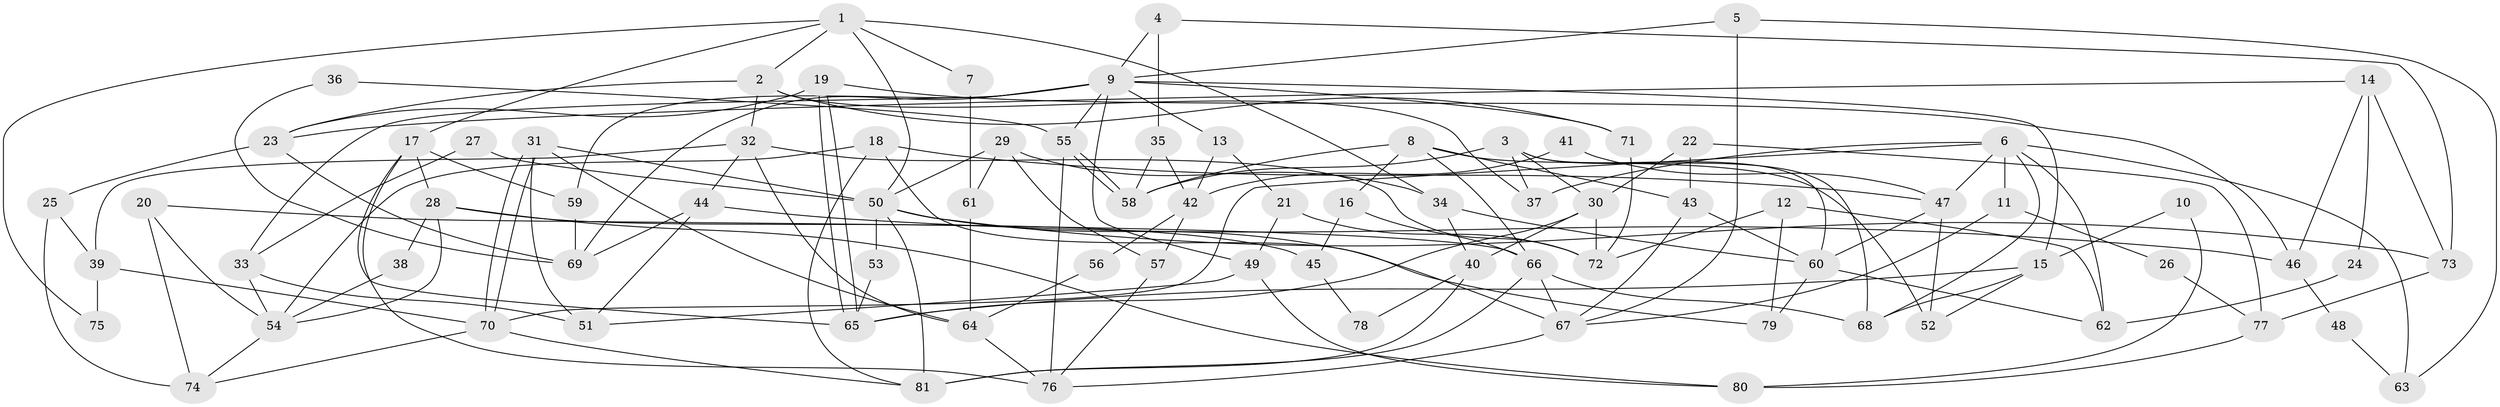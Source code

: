 // coarse degree distribution, {7: 0.25925925925925924, 6: 0.18518518518518517, 8: 0.1111111111111111, 5: 0.14814814814814814, 4: 0.14814814814814814, 3: 0.037037037037037035, 10: 0.037037037037037035, 11: 0.037037037037037035, 9: 0.037037037037037035}
// Generated by graph-tools (version 1.1) at 2025/37/03/04/25 23:37:01]
// undirected, 81 vertices, 162 edges
graph export_dot {
  node [color=gray90,style=filled];
  1;
  2;
  3;
  4;
  5;
  6;
  7;
  8;
  9;
  10;
  11;
  12;
  13;
  14;
  15;
  16;
  17;
  18;
  19;
  20;
  21;
  22;
  23;
  24;
  25;
  26;
  27;
  28;
  29;
  30;
  31;
  32;
  33;
  34;
  35;
  36;
  37;
  38;
  39;
  40;
  41;
  42;
  43;
  44;
  45;
  46;
  47;
  48;
  49;
  50;
  51;
  52;
  53;
  54;
  55;
  56;
  57;
  58;
  59;
  60;
  61;
  62;
  63;
  64;
  65;
  66;
  67;
  68;
  69;
  70;
  71;
  72;
  73;
  74;
  75;
  76;
  77;
  78;
  79;
  80;
  81;
  1 -- 2;
  1 -- 17;
  1 -- 7;
  1 -- 34;
  1 -- 50;
  1 -- 75;
  2 -- 71;
  2 -- 37;
  2 -- 23;
  2 -- 32;
  3 -- 30;
  3 -- 60;
  3 -- 37;
  3 -- 58;
  3 -- 68;
  4 -- 73;
  4 -- 9;
  4 -- 35;
  5 -- 67;
  5 -- 9;
  5 -- 63;
  6 -- 68;
  6 -- 70;
  6 -- 11;
  6 -- 37;
  6 -- 47;
  6 -- 62;
  6 -- 63;
  7 -- 61;
  8 -- 58;
  8 -- 66;
  8 -- 16;
  8 -- 43;
  8 -- 52;
  9 -- 55;
  9 -- 33;
  9 -- 13;
  9 -- 15;
  9 -- 49;
  9 -- 59;
  9 -- 69;
  9 -- 71;
  10 -- 80;
  10 -- 15;
  11 -- 67;
  11 -- 26;
  12 -- 79;
  12 -- 62;
  12 -- 72;
  13 -- 21;
  13 -- 42;
  14 -- 23;
  14 -- 73;
  14 -- 24;
  14 -- 46;
  15 -- 65;
  15 -- 52;
  15 -- 68;
  16 -- 66;
  16 -- 45;
  17 -- 65;
  17 -- 76;
  17 -- 28;
  17 -- 59;
  18 -- 81;
  18 -- 47;
  18 -- 54;
  18 -- 67;
  19 -- 65;
  19 -- 65;
  19 -- 23;
  19 -- 46;
  20 -- 74;
  20 -- 66;
  20 -- 54;
  21 -- 72;
  21 -- 49;
  22 -- 43;
  22 -- 30;
  22 -- 77;
  23 -- 69;
  23 -- 25;
  24 -- 62;
  25 -- 39;
  25 -- 74;
  26 -- 77;
  27 -- 50;
  27 -- 33;
  28 -- 54;
  28 -- 38;
  28 -- 45;
  28 -- 80;
  29 -- 50;
  29 -- 34;
  29 -- 57;
  29 -- 61;
  30 -- 72;
  30 -- 40;
  30 -- 65;
  31 -- 70;
  31 -- 70;
  31 -- 50;
  31 -- 51;
  31 -- 64;
  32 -- 44;
  32 -- 39;
  32 -- 64;
  32 -- 72;
  33 -- 54;
  33 -- 51;
  34 -- 60;
  34 -- 40;
  35 -- 58;
  35 -- 42;
  36 -- 69;
  36 -- 55;
  38 -- 54;
  39 -- 70;
  39 -- 75;
  40 -- 81;
  40 -- 78;
  41 -- 47;
  41 -- 42;
  42 -- 56;
  42 -- 57;
  43 -- 67;
  43 -- 60;
  44 -- 69;
  44 -- 46;
  44 -- 51;
  45 -- 78;
  46 -- 48;
  47 -- 52;
  47 -- 60;
  48 -- 63;
  49 -- 51;
  49 -- 80;
  50 -- 81;
  50 -- 53;
  50 -- 73;
  50 -- 79;
  53 -- 65;
  54 -- 74;
  55 -- 76;
  55 -- 58;
  55 -- 58;
  56 -- 64;
  57 -- 76;
  59 -- 69;
  60 -- 62;
  60 -- 79;
  61 -- 64;
  64 -- 76;
  66 -- 67;
  66 -- 68;
  66 -- 81;
  67 -- 76;
  70 -- 74;
  70 -- 81;
  71 -- 72;
  73 -- 77;
  77 -- 80;
}

